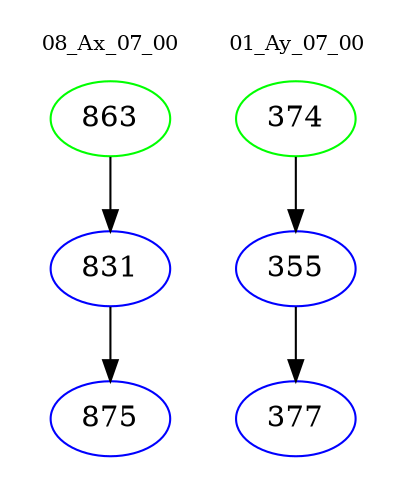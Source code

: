 digraph{
subgraph cluster_0 {
color = white
label = "08_Ax_07_00";
fontsize=10;
T0_863 [label="863", color="green"]
T0_863 -> T0_831 [color="black"]
T0_831 [label="831", color="blue"]
T0_831 -> T0_875 [color="black"]
T0_875 [label="875", color="blue"]
}
subgraph cluster_1 {
color = white
label = "01_Ay_07_00";
fontsize=10;
T1_374 [label="374", color="green"]
T1_374 -> T1_355 [color="black"]
T1_355 [label="355", color="blue"]
T1_355 -> T1_377 [color="black"]
T1_377 [label="377", color="blue"]
}
}
